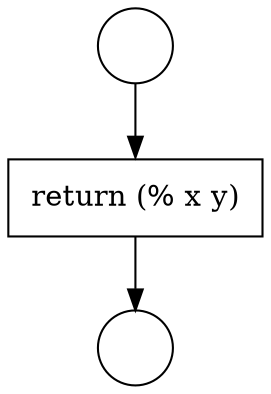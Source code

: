 digraph {
  node21733 [shape=circle label=" " color="black" fillcolor="white" style=filled]
  node21735 [shape=none, margin=0, label=<<font color="black">
    <table border="0" cellborder="1" cellspacing="0" cellpadding="10">
      <tr><td align="left">return (% x y)</td></tr>
    </table>
  </font>> color="black" fillcolor="white" style=filled]
  node21734 [shape=circle label=" " color="black" fillcolor="white" style=filled]
  node21733 -> node21735 [ color="black"]
  node21735 -> node21734 [ color="black"]
}
